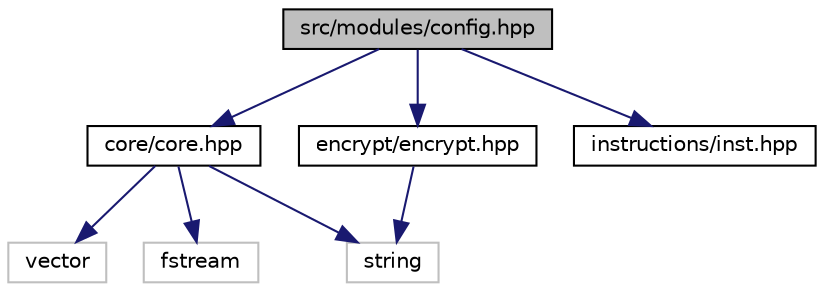 digraph "src/modules/config.hpp"
{
 // LATEX_PDF_SIZE
  edge [fontname="Helvetica",fontsize="10",labelfontname="Helvetica",labelfontsize="10"];
  node [fontname="Helvetica",fontsize="10",shape=record];
  Node1 [label="src/modules/config.hpp",height=0.2,width=0.4,color="black", fillcolor="grey75", style="filled", fontcolor="black",tooltip="配置文件，头文件汇总"];
  Node1 -> Node2 [color="midnightblue",fontsize="10",style="solid",fontname="Helvetica"];
  Node2 [label="core/core.hpp",height=0.2,width=0.4,color="black", fillcolor="white", style="filled",URL="$core_8hpp.html",tooltip="easyVim核心模块"];
  Node2 -> Node3 [color="midnightblue",fontsize="10",style="solid",fontname="Helvetica"];
  Node3 [label="vector",height=0.2,width=0.4,color="grey75", fillcolor="white", style="filled",tooltip=" "];
  Node2 -> Node4 [color="midnightblue",fontsize="10",style="solid",fontname="Helvetica"];
  Node4 [label="string",height=0.2,width=0.4,color="grey75", fillcolor="white", style="filled",tooltip=" "];
  Node2 -> Node5 [color="midnightblue",fontsize="10",style="solid",fontname="Helvetica"];
  Node5 [label="fstream",height=0.2,width=0.4,color="grey75", fillcolor="white", style="filled",tooltip=" "];
  Node1 -> Node6 [color="midnightblue",fontsize="10",style="solid",fontname="Helvetica"];
  Node6 [label="encrypt/encrypt.hpp",height=0.2,width=0.4,color="black", fillcolor="white", style="filled",URL="$encrypt_8hpp.html",tooltip="easyVim加密解密模块"];
  Node6 -> Node4 [color="midnightblue",fontsize="10",style="solid",fontname="Helvetica"];
  Node1 -> Node7 [color="midnightblue",fontsize="10",style="solid",fontname="Helvetica"];
  Node7 [label="instructions/inst.hpp",height=0.2,width=0.4,color="black", fillcolor="white", style="filled",URL="$inst_8hpp.html",tooltip="easyVim指令模块"];
}

